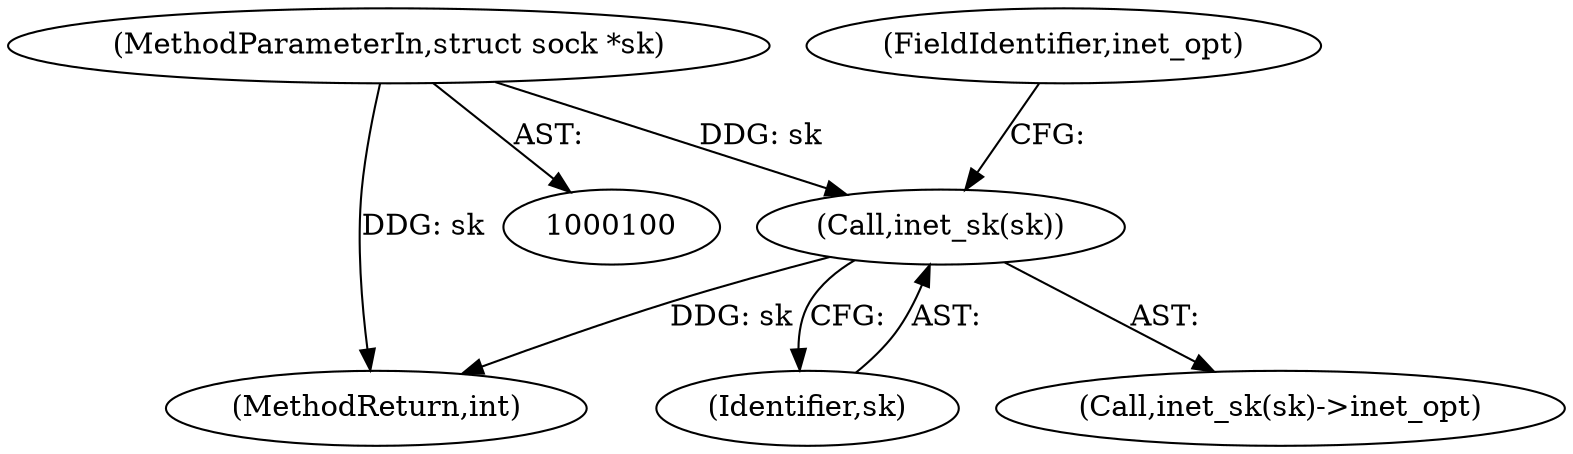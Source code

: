 digraph "0_linux_f6d8bd051c391c1c0458a30b2a7abcd939329259_9@pointer" {
"1000101" [label="(MethodParameterIn,struct sock *sk)"];
"1000115" [label="(Call,inet_sk(sk))"];
"1000114" [label="(Call,inet_sk(sk)->inet_opt)"];
"1000115" [label="(Call,inet_sk(sk))"];
"1000117" [label="(FieldIdentifier,inet_opt)"];
"1000101" [label="(MethodParameterIn,struct sock *sk)"];
"1000147" [label="(MethodReturn,int)"];
"1000116" [label="(Identifier,sk)"];
"1000101" -> "1000100"  [label="AST: "];
"1000101" -> "1000147"  [label="DDG: sk"];
"1000101" -> "1000115"  [label="DDG: sk"];
"1000115" -> "1000114"  [label="AST: "];
"1000115" -> "1000116"  [label="CFG: "];
"1000116" -> "1000115"  [label="AST: "];
"1000117" -> "1000115"  [label="CFG: "];
"1000115" -> "1000147"  [label="DDG: sk"];
}
